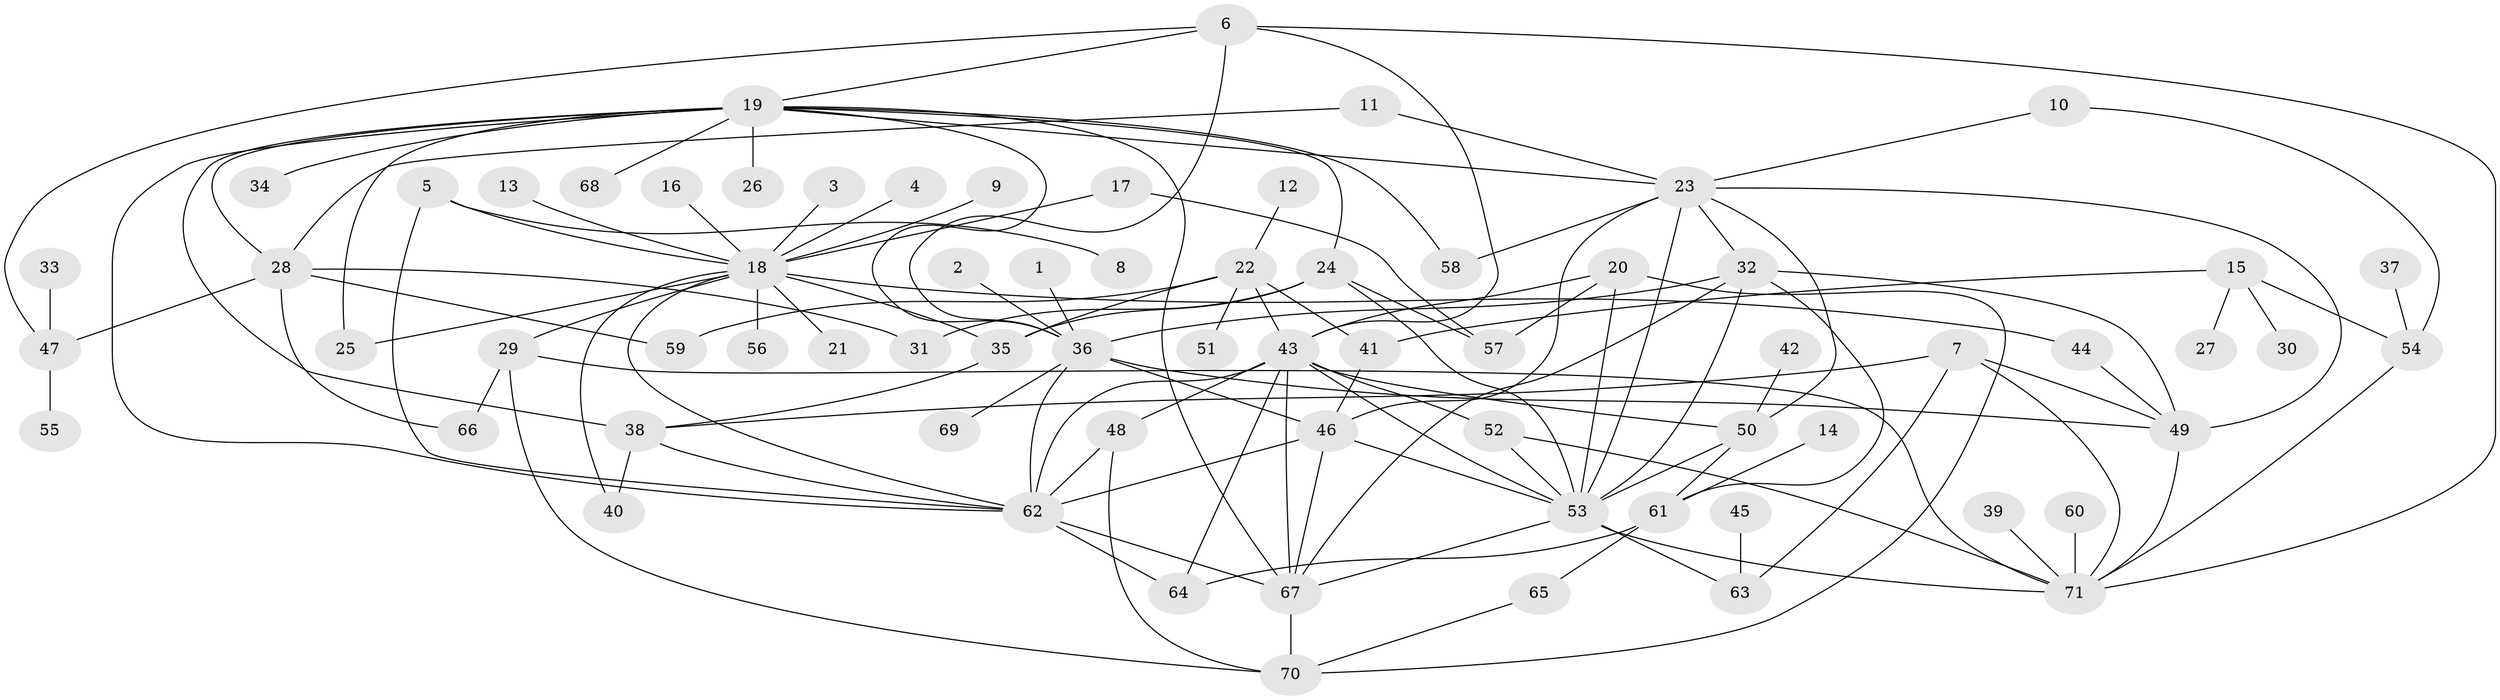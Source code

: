 // original degree distribution, {8: 0.02127659574468085, 11: 0.0070921985815602835, 13: 0.014184397163120567, 14: 0.0070921985815602835, 6: 0.028368794326241134, 2: 0.19858156028368795, 4: 0.07801418439716312, 1: 0.45390070921985815, 12: 0.0070921985815602835, 15: 0.0070921985815602835, 7: 0.02127659574468085, 3: 0.1276595744680851, 18: 0.0070921985815602835, 5: 0.02127659574468085}
// Generated by graph-tools (version 1.1) at 2025/01/03/09/25 03:01:41]
// undirected, 71 vertices, 125 edges
graph export_dot {
graph [start="1"]
  node [color=gray90,style=filled];
  1;
  2;
  3;
  4;
  5;
  6;
  7;
  8;
  9;
  10;
  11;
  12;
  13;
  14;
  15;
  16;
  17;
  18;
  19;
  20;
  21;
  22;
  23;
  24;
  25;
  26;
  27;
  28;
  29;
  30;
  31;
  32;
  33;
  34;
  35;
  36;
  37;
  38;
  39;
  40;
  41;
  42;
  43;
  44;
  45;
  46;
  47;
  48;
  49;
  50;
  51;
  52;
  53;
  54;
  55;
  56;
  57;
  58;
  59;
  60;
  61;
  62;
  63;
  64;
  65;
  66;
  67;
  68;
  69;
  70;
  71;
  1 -- 36 [weight=1.0];
  2 -- 36 [weight=1.0];
  3 -- 18 [weight=1.0];
  4 -- 18 [weight=1.0];
  5 -- 8 [weight=1.0];
  5 -- 18 [weight=1.0];
  5 -- 62 [weight=1.0];
  6 -- 19 [weight=1.0];
  6 -- 36 [weight=1.0];
  6 -- 43 [weight=1.0];
  6 -- 47 [weight=1.0];
  6 -- 71 [weight=1.0];
  7 -- 38 [weight=1.0];
  7 -- 49 [weight=1.0];
  7 -- 63 [weight=1.0];
  7 -- 71 [weight=1.0];
  9 -- 18 [weight=1.0];
  10 -- 23 [weight=1.0];
  10 -- 54 [weight=1.0];
  11 -- 23 [weight=1.0];
  11 -- 28 [weight=1.0];
  12 -- 22 [weight=1.0];
  13 -- 18 [weight=1.0];
  14 -- 61 [weight=1.0];
  15 -- 27 [weight=1.0];
  15 -- 30 [weight=1.0];
  15 -- 41 [weight=1.0];
  15 -- 54 [weight=1.0];
  16 -- 18 [weight=1.0];
  17 -- 18 [weight=1.0];
  17 -- 57 [weight=1.0];
  18 -- 21 [weight=1.0];
  18 -- 25 [weight=1.0];
  18 -- 29 [weight=1.0];
  18 -- 35 [weight=1.0];
  18 -- 40 [weight=1.0];
  18 -- 44 [weight=1.0];
  18 -- 56 [weight=1.0];
  18 -- 62 [weight=1.0];
  19 -- 23 [weight=1.0];
  19 -- 24 [weight=1.0];
  19 -- 25 [weight=1.0];
  19 -- 26 [weight=1.0];
  19 -- 28 [weight=1.0];
  19 -- 34 [weight=1.0];
  19 -- 36 [weight=1.0];
  19 -- 38 [weight=1.0];
  19 -- 58 [weight=1.0];
  19 -- 62 [weight=1.0];
  19 -- 67 [weight=1.0];
  19 -- 68 [weight=1.0];
  20 -- 43 [weight=1.0];
  20 -- 53 [weight=1.0];
  20 -- 57 [weight=1.0];
  20 -- 70 [weight=1.0];
  22 -- 35 [weight=1.0];
  22 -- 41 [weight=1.0];
  22 -- 43 [weight=1.0];
  22 -- 51 [weight=1.0];
  22 -- 59 [weight=1.0];
  23 -- 32 [weight=1.0];
  23 -- 46 [weight=1.0];
  23 -- 49 [weight=1.0];
  23 -- 50 [weight=1.0];
  23 -- 53 [weight=1.0];
  23 -- 58 [weight=1.0];
  24 -- 31 [weight=1.0];
  24 -- 35 [weight=1.0];
  24 -- 53 [weight=1.0];
  24 -- 57 [weight=1.0];
  28 -- 31 [weight=1.0];
  28 -- 47 [weight=1.0];
  28 -- 59 [weight=1.0];
  28 -- 66 [weight=1.0];
  29 -- 66 [weight=1.0];
  29 -- 70 [weight=1.0];
  29 -- 71 [weight=1.0];
  32 -- 36 [weight=1.0];
  32 -- 49 [weight=1.0];
  32 -- 53 [weight=1.0];
  32 -- 61 [weight=1.0];
  32 -- 67 [weight=1.0];
  33 -- 47 [weight=1.0];
  35 -- 38 [weight=1.0];
  36 -- 46 [weight=1.0];
  36 -- 49 [weight=1.0];
  36 -- 62 [weight=1.0];
  36 -- 69 [weight=1.0];
  37 -- 54 [weight=1.0];
  38 -- 40 [weight=1.0];
  38 -- 62 [weight=1.0];
  39 -- 71 [weight=1.0];
  41 -- 46 [weight=1.0];
  42 -- 50 [weight=1.0];
  43 -- 48 [weight=1.0];
  43 -- 50 [weight=1.0];
  43 -- 52 [weight=1.0];
  43 -- 53 [weight=1.0];
  43 -- 62 [weight=1.0];
  43 -- 64 [weight=1.0];
  43 -- 67 [weight=1.0];
  44 -- 49 [weight=1.0];
  45 -- 63 [weight=1.0];
  46 -- 53 [weight=1.0];
  46 -- 62 [weight=1.0];
  46 -- 67 [weight=1.0];
  47 -- 55 [weight=1.0];
  48 -- 62 [weight=1.0];
  48 -- 70 [weight=1.0];
  49 -- 71 [weight=1.0];
  50 -- 53 [weight=1.0];
  50 -- 61 [weight=1.0];
  52 -- 53 [weight=1.0];
  52 -- 71 [weight=1.0];
  53 -- 63 [weight=1.0];
  53 -- 67 [weight=1.0];
  53 -- 71 [weight=1.0];
  54 -- 71 [weight=1.0];
  60 -- 71 [weight=1.0];
  61 -- 64 [weight=1.0];
  61 -- 65 [weight=1.0];
  62 -- 64 [weight=1.0];
  62 -- 67 [weight=1.0];
  65 -- 70 [weight=1.0];
  67 -- 70 [weight=1.0];
}
